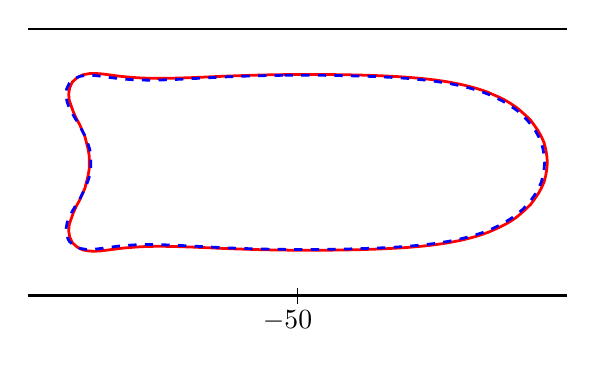 \begin{tikzpicture}[scale=1.0]

\begin{axis}[
  hide axis,
  axis equal image,
  xmin = -55,
  xmax = -45,
  ymin = -3.0,
  ymax = +3.0,
  xtick = \empty,
  ytick = \empty,
]

\addplot[red,line width=1pt] coordinates{
(-5.021e+01,1.626e+00)
(-5.025e+01,1.626e+00)
(-5.029e+01,1.625e+00)
(-5.033e+01,1.625e+00)
(-5.038e+01,1.624e+00)
(-5.042e+01,1.623e+00)
(-5.046e+01,1.623e+00)
(-5.051e+01,1.622e+00)
(-5.055e+01,1.621e+00)
(-5.06e+01,1.62e+00)
(-5.065e+01,1.619e+00)
(-5.07e+01,1.618e+00)
(-5.075e+01,1.616e+00)
(-5.08e+01,1.615e+00)
(-5.086e+01,1.613e+00)
(-5.092e+01,1.611e+00)
(-5.098e+01,1.61e+00)
(-5.104e+01,1.607e+00)
(-5.11e+01,1.605e+00)
(-5.117e+01,1.603e+00)
(-5.123e+01,1.6e+00)
(-5.13e+01,1.598e+00)
(-5.138e+01,1.595e+00)
(-5.145e+01,1.592e+00)
(-5.152e+01,1.589e+00)
(-5.16e+01,1.585e+00)
(-5.168e+01,1.582e+00)
(-5.176e+01,1.578e+00)
(-5.185e+01,1.575e+00)
(-5.193e+01,1.571e+00)
(-5.202e+01,1.568e+00)
(-5.211e+01,1.565e+00)
(-5.22e+01,1.562e+00)
(-5.229e+01,1.56e+00)
(-5.239e+01,1.558e+00)
(-5.248e+01,1.556e+00)
(-5.258e+01,1.556e+00)
(-5.268e+01,1.557e+00)
(-5.278e+01,1.559e+00)
(-5.288e+01,1.563e+00)
(-5.299e+01,1.569e+00)
(-5.309e+01,1.577e+00)
(-5.32e+01,1.586e+00)
(-5.331e+01,1.598e+00)
(-5.342e+01,1.612e+00)
(-5.353e+01,1.627e+00)
(-5.364e+01,1.64e+00)
(-5.375e+01,1.647e+00)
(-5.386e+01,1.644e+00)
(-5.398e+01,1.622e+00)
(-5.408e+01,1.572e+00)
(-5.417e+01,1.492e+00)
(-5.422e+01,1.388e+00)
(-5.424e+01,1.27e+00)
(-5.423e+01,1.152e+00)
(-5.419e+01,1.036e+00)
(-5.415e+01,9.247e-01)
(-5.41e+01,8.153e-01)
(-5.404e+01,7.059e-01)
(-5.399e+01,5.949e-01)
(-5.394e+01,4.811e-01)
(-5.391e+01,3.643e-01)
(-5.388e+01,2.446e-01)
(-5.386e+01,1.229e-01)
(-5.386e+01,4.051e-10)
(-5.386e+01,-1.229e-01)
(-5.388e+01,-2.446e-01)
(-5.391e+01,-3.643e-01)
(-5.394e+01,-4.811e-01)
(-5.399e+01,-5.949e-01)
(-5.404e+01,-7.059e-01)
(-5.41e+01,-8.153e-01)
(-5.415e+01,-9.247e-01)
(-5.419e+01,-1.036e+00)
(-5.423e+01,-1.152e+00)
(-5.424e+01,-1.27e+00)
(-5.422e+01,-1.388e+00)
(-5.417e+01,-1.492e+00)
(-5.408e+01,-1.572e+00)
(-5.398e+01,-1.622e+00)
(-5.386e+01,-1.644e+00)
(-5.375e+01,-1.647e+00)
(-5.364e+01,-1.64e+00)
(-5.353e+01,-1.627e+00)
(-5.342e+01,-1.612e+00)
(-5.331e+01,-1.598e+00)
(-5.32e+01,-1.586e+00)
(-5.309e+01,-1.577e+00)
(-5.299e+01,-1.569e+00)
(-5.288e+01,-1.563e+00)
(-5.278e+01,-1.559e+00)
(-5.268e+01,-1.557e+00)
(-5.258e+01,-1.556e+00)
(-5.248e+01,-1.556e+00)
(-5.239e+01,-1.558e+00)
(-5.229e+01,-1.56e+00)
(-5.22e+01,-1.562e+00)
(-5.211e+01,-1.565e+00)
(-5.202e+01,-1.568e+00)
(-5.193e+01,-1.571e+00)
(-5.185e+01,-1.575e+00)
(-5.176e+01,-1.578e+00)
(-5.168e+01,-1.582e+00)
(-5.16e+01,-1.585e+00)
(-5.152e+01,-1.589e+00)
(-5.145e+01,-1.592e+00)
(-5.138e+01,-1.595e+00)
(-5.13e+01,-1.598e+00)
(-5.123e+01,-1.6e+00)
(-5.117e+01,-1.603e+00)
(-5.11e+01,-1.605e+00)
(-5.104e+01,-1.607e+00)
(-5.098e+01,-1.61e+00)
(-5.092e+01,-1.611e+00)
(-5.086e+01,-1.613e+00)
(-5.08e+01,-1.615e+00)
(-5.075e+01,-1.616e+00)
(-5.07e+01,-1.618e+00)
(-5.065e+01,-1.619e+00)
(-5.06e+01,-1.62e+00)
(-5.055e+01,-1.621e+00)
(-5.051e+01,-1.622e+00)
(-5.046e+01,-1.623e+00)
(-5.042e+01,-1.623e+00)
(-5.038e+01,-1.624e+00)
(-5.033e+01,-1.625e+00)
(-5.029e+01,-1.625e+00)
(-5.025e+01,-1.626e+00)
(-5.021e+01,-1.626e+00)
(-5.017e+01,-1.627e+00)
(-5.013e+01,-1.627e+00)
(-5.009e+01,-1.628e+00)
(-5.005e+01,-1.628e+00)
(-5.0e+01,-1.628e+00)
(-4.996e+01,-1.628e+00)
(-4.992e+01,-1.629e+00)
(-4.987e+01,-1.629e+00)
(-4.982e+01,-1.629e+00)
(-4.977e+01,-1.629e+00)
(-4.972e+01,-1.629e+00)
(-4.967e+01,-1.629e+00)
(-4.962e+01,-1.628e+00)
(-4.956e+01,-1.628e+00)
(-4.95e+01,-1.628e+00)
(-4.945e+01,-1.627e+00)
(-4.938e+01,-1.627e+00)
(-4.932e+01,-1.626e+00)
(-4.926e+01,-1.625e+00)
(-4.919e+01,-1.624e+00)
(-4.912e+01,-1.623e+00)
(-4.905e+01,-1.622e+00)
(-4.897e+01,-1.62e+00)
(-4.89e+01,-1.619e+00)
(-4.882e+01,-1.617e+00)
(-4.874e+01,-1.614e+00)
(-4.866e+01,-1.612e+00)
(-4.858e+01,-1.609e+00)
(-4.849e+01,-1.606e+00)
(-4.841e+01,-1.602e+00)
(-4.832e+01,-1.598e+00)
(-4.823e+01,-1.593e+00)
(-4.813e+01,-1.588e+00)
(-4.804e+01,-1.582e+00)
(-4.794e+01,-1.575e+00)
(-4.785e+01,-1.567e+00)
(-4.775e+01,-1.559e+00)
(-4.765e+01,-1.549e+00)
(-4.755e+01,-1.538e+00)
(-4.744e+01,-1.525e+00)
(-4.734e+01,-1.51e+00)
(-4.723e+01,-1.494e+00)
(-4.713e+01,-1.475e+00)
(-4.702e+01,-1.454e+00)
(-4.691e+01,-1.43e+00)
(-4.68e+01,-1.402e+00)
(-4.669e+01,-1.372e+00)
(-4.658e+01,-1.337e+00)
(-4.647e+01,-1.298e+00)
(-4.637e+01,-1.254e+00)
(-4.626e+01,-1.205e+00)
(-4.615e+01,-1.15e+00)
(-4.605e+01,-1.09e+00)
(-4.595e+01,-1.023e+00)
(-4.586e+01,-9.488e-01)
(-4.577e+01,-8.68e-01)
(-4.568e+01,-7.801e-01)
(-4.561e+01,-6.852e-01)
(-4.554e+01,-5.835e-01)
(-4.548e+01,-4.755e-01)
(-4.543e+01,-3.62e-01)
(-4.54e+01,-2.44e-01)
(-4.538e+01,-1.228e-01)
(-4.537e+01,9.005e-10)
(-4.538e+01,1.228e-01)
(-4.54e+01,2.44e-01)
(-4.543e+01,3.62e-01)
(-4.548e+01,4.755e-01)
(-4.554e+01,5.835e-01)
(-4.561e+01,6.852e-01)
(-4.568e+01,7.801e-01)
(-4.577e+01,8.68e-01)
(-4.586e+01,9.488e-01)
(-4.595e+01,1.023e+00)
(-4.605e+01,1.09e+00)
(-4.615e+01,1.15e+00)
(-4.626e+01,1.205e+00)
(-4.637e+01,1.254e+00)
(-4.647e+01,1.298e+00)
(-4.658e+01,1.337e+00)
(-4.669e+01,1.372e+00)
(-4.68e+01,1.402e+00)
(-4.691e+01,1.43e+00)
(-4.702e+01,1.454e+00)
(-4.713e+01,1.475e+00)
(-4.723e+01,1.494e+00)
(-4.734e+01,1.51e+00)
(-4.744e+01,1.525e+00)
(-4.755e+01,1.538e+00)
(-4.765e+01,1.549e+00)
(-4.775e+01,1.559e+00)
(-4.785e+01,1.567e+00)
(-4.794e+01,1.575e+00)
(-4.804e+01,1.582e+00)
(-4.813e+01,1.588e+00)
(-4.823e+01,1.593e+00)
(-4.832e+01,1.598e+00)
(-4.841e+01,1.602e+00)
(-4.849e+01,1.606e+00)
(-4.858e+01,1.609e+00)
(-4.866e+01,1.612e+00)
(-4.874e+01,1.614e+00)
(-4.882e+01,1.617e+00)
(-4.89e+01,1.619e+00)
(-4.897e+01,1.62e+00)
(-4.905e+01,1.622e+00)
(-4.912e+01,1.623e+00)
(-4.919e+01,1.624e+00)
(-4.926e+01,1.625e+00)
(-4.932e+01,1.626e+00)
(-4.938e+01,1.627e+00)
(-4.945e+01,1.627e+00)
(-4.95e+01,1.628e+00)
(-4.956e+01,1.628e+00)
(-4.962e+01,1.628e+00)
(-4.967e+01,1.629e+00)
(-4.972e+01,1.629e+00)
(-4.977e+01,1.629e+00)
(-4.982e+01,1.629e+00)
(-4.987e+01,1.629e+00)
(-4.992e+01,1.629e+00)
(-4.996e+01,1.628e+00)
(-5.0e+01,1.628e+00)
(-5.005e+01,1.628e+00)
(-5.009e+01,1.628e+00)
(-5.013e+01,1.627e+00)
(-5.017e+01,1.627e+00)
(-5.021e+01,1.626e+00)
};

\addplot[blue,dashed,line width=1pt] coordinates{
(-5.027e+01,1.612e+00)
(-5.031e+01,1.612e+00)
(-5.035e+01,1.611e+00)
(-5.039e+01,1.611e+00)
(-5.043e+01,1.61e+00)
(-5.048e+01,1.609e+00)
(-5.052e+01,1.609e+00)
(-5.057e+01,1.608e+00)
(-5.061e+01,1.607e+00)
(-5.066e+01,1.606e+00)
(-5.071e+01,1.605e+00)
(-5.076e+01,1.604e+00)
(-5.081e+01,1.602e+00)
(-5.086e+01,1.601e+00)
(-5.092e+01,1.599e+00)
(-5.098e+01,1.597e+00)
(-5.104e+01,1.595e+00)
(-5.11e+01,1.593e+00)
(-5.116e+01,1.59e+00)
(-5.123e+01,1.588e+00)
(-5.129e+01,1.585e+00)
(-5.136e+01,1.582e+00)
(-5.143e+01,1.578e+00)
(-5.151e+01,1.575e+00)
(-5.158e+01,1.571e+00)
(-5.166e+01,1.567e+00)
(-5.174e+01,1.563e+00)
(-5.182e+01,1.558e+00)
(-5.191e+01,1.554e+00)
(-5.199e+01,1.549e+00)
(-5.208e+01,1.545e+00)
(-5.217e+01,1.54e+00)
(-5.226e+01,1.536e+00)
(-5.235e+01,1.532e+00)
(-5.245e+01,1.529e+00)
(-5.254e+01,1.526e+00)
(-5.264e+01,1.524e+00)
(-5.274e+01,1.523e+00)
(-5.284e+01,1.524e+00)
(-5.294e+01,1.526e+00)
(-5.305e+01,1.531e+00)
(-5.315e+01,1.538e+00)
(-5.326e+01,1.547e+00)
(-5.337e+01,1.559e+00)
(-5.348e+01,1.573e+00)
(-5.359e+01,1.589e+00)
(-5.37e+01,1.603e+00)
(-5.381e+01,1.613e+00)
(-5.392e+01,1.613e+00)
(-5.404e+01,1.592e+00)
(-5.414e+01,1.544e+00)
(-5.423e+01,1.463e+00)
(-5.428e+01,1.357e+00)
(-5.429e+01,1.239e+00)
(-5.427e+01,1.121e+00)
(-5.423e+01,1.009e+00)
(-5.417e+01,9.021e-01)
(-5.411e+01,7.978e-01)
(-5.404e+01,6.935e-01)
(-5.399e+01,5.869e-01)
(-5.393e+01,4.766e-01)
(-5.389e+01,3.623e-01)
(-5.385e+01,2.44e-01)
(-5.383e+01,1.228e-01)
(-5.383e+01,-2.881e-09)
(-5.383e+01,-1.228e-01)
(-5.385e+01,-2.44e-01)
(-5.389e+01,-3.623e-01)
(-5.393e+01,-4.766e-01)
(-5.399e+01,-5.869e-01)
(-5.404e+01,-6.935e-01)
(-5.411e+01,-7.978e-01)
(-5.417e+01,-9.021e-01)
(-5.423e+01,-1.009e+00)
(-5.427e+01,-1.121e+00)
(-5.429e+01,-1.239e+00)
(-5.428e+01,-1.357e+00)
(-5.423e+01,-1.463e+00)
(-5.414e+01,-1.544e+00)
(-5.404e+01,-1.592e+00)
(-5.392e+01,-1.613e+00)
(-5.381e+01,-1.613e+00)
(-5.37e+01,-1.603e+00)
(-5.359e+01,-1.589e+00)
(-5.348e+01,-1.573e+00)
(-5.337e+01,-1.559e+00)
(-5.326e+01,-1.547e+00)
(-5.315e+01,-1.538e+00)
(-5.305e+01,-1.531e+00)
(-5.294e+01,-1.526e+00)
(-5.284e+01,-1.524e+00)
(-5.274e+01,-1.523e+00)
(-5.264e+01,-1.524e+00)
(-5.254e+01,-1.526e+00)
(-5.245e+01,-1.529e+00)
(-5.235e+01,-1.532e+00)
(-5.226e+01,-1.536e+00)
(-5.217e+01,-1.54e+00)
(-5.208e+01,-1.545e+00)
(-5.199e+01,-1.549e+00)
(-5.191e+01,-1.554e+00)
(-5.182e+01,-1.558e+00)
(-5.174e+01,-1.563e+00)
(-5.166e+01,-1.567e+00)
(-5.158e+01,-1.571e+00)
(-5.151e+01,-1.575e+00)
(-5.143e+01,-1.578e+00)
(-5.136e+01,-1.582e+00)
(-5.129e+01,-1.585e+00)
(-5.123e+01,-1.588e+00)
(-5.116e+01,-1.59e+00)
(-5.11e+01,-1.593e+00)
(-5.104e+01,-1.595e+00)
(-5.098e+01,-1.597e+00)
(-5.092e+01,-1.599e+00)
(-5.086e+01,-1.601e+00)
(-5.081e+01,-1.602e+00)
(-5.076e+01,-1.604e+00)
(-5.071e+01,-1.605e+00)
(-5.066e+01,-1.606e+00)
(-5.061e+01,-1.607e+00)
(-5.057e+01,-1.608e+00)
(-5.052e+01,-1.609e+00)
(-5.048e+01,-1.609e+00)
(-5.043e+01,-1.61e+00)
(-5.039e+01,-1.611e+00)
(-5.035e+01,-1.611e+00)
(-5.031e+01,-1.612e+00)
(-5.027e+01,-1.612e+00)
(-5.023e+01,-1.613e+00)
(-5.019e+01,-1.613e+00)
(-5.015e+01,-1.613e+00)
(-5.011e+01,-1.613e+00)
(-5.006e+01,-1.614e+00)
(-5.002e+01,-1.614e+00)
(-4.997e+01,-1.614e+00)
(-4.993e+01,-1.614e+00)
(-4.988e+01,-1.614e+00)
(-4.983e+01,-1.614e+00)
(-4.978e+01,-1.614e+00)
(-4.973e+01,-1.613e+00)
(-4.968e+01,-1.613e+00)
(-4.962e+01,-1.613e+00)
(-4.956e+01,-1.612e+00)
(-4.95e+01,-1.612e+00)
(-4.944e+01,-1.611e+00)
(-4.938e+01,-1.61e+00)
(-4.931e+01,-1.609e+00)
(-4.925e+01,-1.608e+00)
(-4.918e+01,-1.607e+00)
(-4.911e+01,-1.606e+00)
(-4.903e+01,-1.604e+00)
(-4.896e+01,-1.602e+00)
(-4.888e+01,-1.6e+00)
(-4.88e+01,-1.598e+00)
(-4.872e+01,-1.595e+00)
(-4.864e+01,-1.592e+00)
(-4.855e+01,-1.589e+00)
(-4.846e+01,-1.585e+00)
(-4.838e+01,-1.581e+00)
(-4.829e+01,-1.576e+00)
(-4.819e+01,-1.571e+00)
(-4.81e+01,-1.565e+00)
(-4.8e+01,-1.558e+00)
(-4.791e+01,-1.551e+00)
(-4.781e+01,-1.542e+00)
(-4.771e+01,-1.532e+00)
(-4.76e+01,-1.521e+00)
(-4.75e+01,-1.509e+00)
(-4.74e+01,-1.494e+00)
(-4.729e+01,-1.478e+00)
(-4.718e+01,-1.46e+00)
(-4.708e+01,-1.439e+00)
(-4.697e+01,-1.416e+00)
(-4.686e+01,-1.389e+00)
(-4.675e+01,-1.359e+00)
(-4.664e+01,-1.325e+00)
(-4.653e+01,-1.287e+00)
(-4.642e+01,-1.244e+00)
(-4.632e+01,-1.196e+00)
(-4.621e+01,-1.142e+00)
(-4.611e+01,-1.083e+00)
(-4.601e+01,-1.017e+00)
(-4.591e+01,-9.44e-01)
(-4.582e+01,-8.643e-01)
(-4.574e+01,-7.773e-01)
(-4.566e+01,-6.833e-01)
(-4.559e+01,-5.823e-01)
(-4.553e+01,-4.748e-01)
(-4.548e+01,-3.617e-01)
(-4.545e+01,-2.439e-01)
(-4.543e+01,-1.228e-01)
(-4.542e+01,2.862e-09)
(-4.543e+01,1.228e-01)
(-4.545e+01,2.439e-01)
(-4.548e+01,3.617e-01)
(-4.553e+01,4.748e-01)
(-4.559e+01,5.823e-01)
(-4.566e+01,6.833e-01)
(-4.574e+01,7.773e-01)
(-4.582e+01,8.643e-01)
(-4.591e+01,9.44e-01)
(-4.601e+01,1.017e+00)
(-4.611e+01,1.083e+00)
(-4.621e+01,1.142e+00)
(-4.632e+01,1.196e+00)
(-4.642e+01,1.244e+00)
(-4.653e+01,1.287e+00)
(-4.664e+01,1.325e+00)
(-4.675e+01,1.359e+00)
(-4.686e+01,1.389e+00)
(-4.697e+01,1.416e+00)
(-4.708e+01,1.439e+00)
(-4.718e+01,1.46e+00)
(-4.729e+01,1.478e+00)
(-4.74e+01,1.494e+00)
(-4.75e+01,1.509e+00)
(-4.76e+01,1.521e+00)
(-4.771e+01,1.532e+00)
(-4.781e+01,1.542e+00)
(-4.791e+01,1.551e+00)
(-4.8e+01,1.558e+00)
(-4.81e+01,1.565e+00)
(-4.819e+01,1.571e+00)
(-4.829e+01,1.576e+00)
(-4.838e+01,1.581e+00)
(-4.846e+01,1.585e+00)
(-4.855e+01,1.589e+00)
(-4.864e+01,1.592e+00)
(-4.872e+01,1.595e+00)
(-4.88e+01,1.598e+00)
(-4.888e+01,1.6e+00)
(-4.896e+01,1.602e+00)
(-4.903e+01,1.604e+00)
(-4.911e+01,1.606e+00)
(-4.918e+01,1.607e+00)
(-4.925e+01,1.608e+00)
(-4.931e+01,1.609e+00)
(-4.938e+01,1.61e+00)
(-4.944e+01,1.611e+00)
(-4.95e+01,1.612e+00)
(-4.956e+01,1.612e+00)
(-4.962e+01,1.613e+00)
(-4.968e+01,1.613e+00)
(-4.973e+01,1.613e+00)
(-4.978e+01,1.614e+00)
(-4.983e+01,1.614e+00)
(-4.988e+01,1.614e+00)
(-4.993e+01,1.614e+00)
(-4.997e+01,1.614e+00)
(-5.002e+01,1.614e+00)
(-5.006e+01,1.614e+00)
(-5.011e+01,1.613e+00)
(-5.015e+01,1.613e+00)
(-5.019e+01,1.613e+00)
(-5.023e+01,1.613e+00)
(-5.027e+01,1.612e+00)
};

\addplot[black,line width=1pt] coordinates{
  (-55,-2.47)
  (-45,-2.47)
};

\addplot[black,line width=1pt] coordinates{
  (-55,+2.47)
  (-45,+2.47)
};

\addplot[black,line width=0.2pt] coordinates{
  (-50,-2.32)
  (-50,-2.62)
};

\end{axis}

\node at (3.30,0.05) {$-50$};

\end{tikzpicture}
